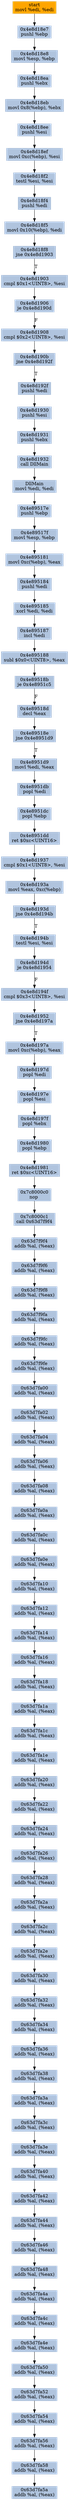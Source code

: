 digraph G {
node[shape=rectangle,style=filled,fillcolor=lightsteelblue,color=lightsteelblue]
bgcolor="transparent"
a0x4e8d18e5movl_edi_edi[label="start\nmovl %edi, %edi",color="lightgrey",fillcolor="orange"];
a0x4e8d18e7pushl_ebp[label="0x4e8d18e7\npushl %ebp"];
a0x4e8d18e8movl_esp_ebp[label="0x4e8d18e8\nmovl %esp, %ebp"];
a0x4e8d18eapushl_ebx[label="0x4e8d18ea\npushl %ebx"];
a0x4e8d18ebmovl_0x8ebp__ebx[label="0x4e8d18eb\nmovl 0x8(%ebp), %ebx"];
a0x4e8d18eepushl_esi[label="0x4e8d18ee\npushl %esi"];
a0x4e8d18efmovl_0xcebp__esi[label="0x4e8d18ef\nmovl 0xc(%ebp), %esi"];
a0x4e8d18f2testl_esi_esi[label="0x4e8d18f2\ntestl %esi, %esi"];
a0x4e8d18f4pushl_edi[label="0x4e8d18f4\npushl %edi"];
a0x4e8d18f5movl_0x10ebp__edi[label="0x4e8d18f5\nmovl 0x10(%ebp), %edi"];
a0x4e8d18f8jne_0x4e8d1903[label="0x4e8d18f8\njne 0x4e8d1903"];
a0x4e8d1903cmpl_0x1UINT8_esi[label="0x4e8d1903\ncmpl $0x1<UINT8>, %esi"];
a0x4e8d1906je_0x4e8d190d[label="0x4e8d1906\nje 0x4e8d190d"];
a0x4e8d1908cmpl_0x2UINT8_esi[label="0x4e8d1908\ncmpl $0x2<UINT8>, %esi"];
a0x4e8d190bjne_0x4e8d192f[label="0x4e8d190b\njne 0x4e8d192f"];
a0x4e8d192fpushl_edi[label="0x4e8d192f\npushl %edi"];
a0x4e8d1930pushl_esi[label="0x4e8d1930\npushl %esi"];
a0x4e8d1931pushl_ebx[label="0x4e8d1931\npushl %ebx"];
a0x4e8d1932call_DllMain[label="0x4e8d1932\ncall DllMain"];
a0x4e89517cmovl_edi_edi[label="DllMain\nmovl %edi, %edi"];
a0x4e89517epushl_ebp[label="0x4e89517e\npushl %ebp"];
a0x4e89517fmovl_esp_ebp[label="0x4e89517f\nmovl %esp, %ebp"];
a0x4e895181movl_0xcebp__eax[label="0x4e895181\nmovl 0xc(%ebp), %eax"];
a0x4e895184pushl_edi[label="0x4e895184\npushl %edi"];
a0x4e895185xorl_edi_edi[label="0x4e895185\nxorl %edi, %edi"];
a0x4e895187incl_edi[label="0x4e895187\nincl %edi"];
a0x4e895188subl_0x0UINT8_eax[label="0x4e895188\nsubl $0x0<UINT8>, %eax"];
a0x4e89518bje_0x4e8951c5[label="0x4e89518b\nje 0x4e8951c5"];
a0x4e89518ddecl_eax[label="0x4e89518d\ndecl %eax"];
a0x4e89518ejne_0x4e8951d9[label="0x4e89518e\njne 0x4e8951d9"];
a0x4e8951d9movl_edi_eax[label="0x4e8951d9\nmovl %edi, %eax"];
a0x4e8951dbpopl_edi[label="0x4e8951db\npopl %edi"];
a0x4e8951dcpopl_ebp[label="0x4e8951dc\npopl %ebp"];
a0x4e8951ddret_0xcUINT16[label="0x4e8951dd\nret $0xc<UINT16>"];
a0x4e8d1937cmpl_0x1UINT8_esi[label="0x4e8d1937\ncmpl $0x1<UINT8>, %esi"];
a0x4e8d193amovl_eax_0xcebp_[label="0x4e8d193a\nmovl %eax, 0xc(%ebp)"];
a0x4e8d193djne_0x4e8d194b[label="0x4e8d193d\njne 0x4e8d194b"];
a0x4e8d194btestl_esi_esi[label="0x4e8d194b\ntestl %esi, %esi"];
a0x4e8d194dje_0x4e8d1954[label="0x4e8d194d\nje 0x4e8d1954"];
a0x4e8d194fcmpl_0x3UINT8_esi[label="0x4e8d194f\ncmpl $0x3<UINT8>, %esi"];
a0x4e8d1952jne_0x4e8d197a[label="0x4e8d1952\njne 0x4e8d197a"];
a0x4e8d197amovl_0xcebp__eax[label="0x4e8d197a\nmovl 0xc(%ebp), %eax"];
a0x4e8d197dpopl_edi[label="0x4e8d197d\npopl %edi"];
a0x4e8d197epopl_esi[label="0x4e8d197e\npopl %esi"];
a0x4e8d197fpopl_ebx[label="0x4e8d197f\npopl %ebx"];
a0x4e8d1980popl_ebp[label="0x4e8d1980\npopl %ebp"];
a0x4e8d1981ret_0xcUINT16[label="0x4e8d1981\nret $0xc<UINT16>"];
a0x7c8000c0nop_[label="0x7c8000c0\nnop "];
a0x7c8000c1call_0x63d7f9f4[label="0x7c8000c1\ncall 0x63d7f9f4"];
a0x63d7f9f4addb_al_eax_[label="0x63d7f9f4\naddb %al, (%eax)"];
a0x63d7f9f6addb_al_eax_[label="0x63d7f9f6\naddb %al, (%eax)"];
a0x63d7f9f8addb_al_eax_[label="0x63d7f9f8\naddb %al, (%eax)"];
a0x63d7f9faaddb_al_eax_[label="0x63d7f9fa\naddb %al, (%eax)"];
a0x63d7f9fcaddb_al_eax_[label="0x63d7f9fc\naddb %al, (%eax)"];
a0x63d7f9feaddb_al_eax_[label="0x63d7f9fe\naddb %al, (%eax)"];
a0x63d7fa00addb_al_eax_[label="0x63d7fa00\naddb %al, (%eax)"];
a0x63d7fa02addb_al_eax_[label="0x63d7fa02\naddb %al, (%eax)"];
a0x63d7fa04addb_al_eax_[label="0x63d7fa04\naddb %al, (%eax)"];
a0x63d7fa06addb_al_eax_[label="0x63d7fa06\naddb %al, (%eax)"];
a0x63d7fa08addb_al_eax_[label="0x63d7fa08\naddb %al, (%eax)"];
a0x63d7fa0aaddb_al_eax_[label="0x63d7fa0a\naddb %al, (%eax)"];
a0x63d7fa0caddb_al_eax_[label="0x63d7fa0c\naddb %al, (%eax)"];
a0x63d7fa0eaddb_al_eax_[label="0x63d7fa0e\naddb %al, (%eax)"];
a0x63d7fa10addb_al_eax_[label="0x63d7fa10\naddb %al, (%eax)"];
a0x63d7fa12addb_al_eax_[label="0x63d7fa12\naddb %al, (%eax)"];
a0x63d7fa14addb_al_eax_[label="0x63d7fa14\naddb %al, (%eax)"];
a0x63d7fa16addb_al_eax_[label="0x63d7fa16\naddb %al, (%eax)"];
a0x63d7fa18addb_al_eax_[label="0x63d7fa18\naddb %al, (%eax)"];
a0x63d7fa1aaddb_al_eax_[label="0x63d7fa1a\naddb %al, (%eax)"];
a0x63d7fa1caddb_al_eax_[label="0x63d7fa1c\naddb %al, (%eax)"];
a0x63d7fa1eaddb_al_eax_[label="0x63d7fa1e\naddb %al, (%eax)"];
a0x63d7fa20addb_al_eax_[label="0x63d7fa20\naddb %al, (%eax)"];
a0x63d7fa22addb_al_eax_[label="0x63d7fa22\naddb %al, (%eax)"];
a0x63d7fa24addb_al_eax_[label="0x63d7fa24\naddb %al, (%eax)"];
a0x63d7fa26addb_al_eax_[label="0x63d7fa26\naddb %al, (%eax)"];
a0x63d7fa28addb_al_eax_[label="0x63d7fa28\naddb %al, (%eax)"];
a0x63d7fa2aaddb_al_eax_[label="0x63d7fa2a\naddb %al, (%eax)"];
a0x63d7fa2caddb_al_eax_[label="0x63d7fa2c\naddb %al, (%eax)"];
a0x63d7fa2eaddb_al_eax_[label="0x63d7fa2e\naddb %al, (%eax)"];
a0x63d7fa30addb_al_eax_[label="0x63d7fa30\naddb %al, (%eax)"];
a0x63d7fa32addb_al_eax_[label="0x63d7fa32\naddb %al, (%eax)"];
a0x63d7fa34addb_al_eax_[label="0x63d7fa34\naddb %al, (%eax)"];
a0x63d7fa36addb_al_eax_[label="0x63d7fa36\naddb %al, (%eax)"];
a0x63d7fa38addb_al_eax_[label="0x63d7fa38\naddb %al, (%eax)"];
a0x63d7fa3aaddb_al_eax_[label="0x63d7fa3a\naddb %al, (%eax)"];
a0x63d7fa3caddb_al_eax_[label="0x63d7fa3c\naddb %al, (%eax)"];
a0x63d7fa3eaddb_al_eax_[label="0x63d7fa3e\naddb %al, (%eax)"];
a0x63d7fa40addb_al_eax_[label="0x63d7fa40\naddb %al, (%eax)"];
a0x63d7fa42addb_al_eax_[label="0x63d7fa42\naddb %al, (%eax)"];
a0x63d7fa44addb_al_eax_[label="0x63d7fa44\naddb %al, (%eax)"];
a0x63d7fa46addb_al_eax_[label="0x63d7fa46\naddb %al, (%eax)"];
a0x63d7fa48addb_al_eax_[label="0x63d7fa48\naddb %al, (%eax)"];
a0x63d7fa4aaddb_al_eax_[label="0x63d7fa4a\naddb %al, (%eax)"];
a0x63d7fa4caddb_al_eax_[label="0x63d7fa4c\naddb %al, (%eax)"];
a0x63d7fa4eaddb_al_eax_[label="0x63d7fa4e\naddb %al, (%eax)"];
a0x63d7fa50addb_al_eax_[label="0x63d7fa50\naddb %al, (%eax)"];
a0x63d7fa52addb_al_eax_[label="0x63d7fa52\naddb %al, (%eax)"];
a0x63d7fa54addb_al_eax_[label="0x63d7fa54\naddb %al, (%eax)"];
a0x63d7fa56addb_al_eax_[label="0x63d7fa56\naddb %al, (%eax)"];
a0x63d7fa58addb_al_eax_[label="0x63d7fa58\naddb %al, (%eax)"];
a0x63d7fa5aaddb_al_eax_[label="0x63d7fa5a\naddb %al, (%eax)"];
a0x4e8d18e5movl_edi_edi -> a0x4e8d18e7pushl_ebp [color="#000000"];
a0x4e8d18e7pushl_ebp -> a0x4e8d18e8movl_esp_ebp [color="#000000"];
a0x4e8d18e8movl_esp_ebp -> a0x4e8d18eapushl_ebx [color="#000000"];
a0x4e8d18eapushl_ebx -> a0x4e8d18ebmovl_0x8ebp__ebx [color="#000000"];
a0x4e8d18ebmovl_0x8ebp__ebx -> a0x4e8d18eepushl_esi [color="#000000"];
a0x4e8d18eepushl_esi -> a0x4e8d18efmovl_0xcebp__esi [color="#000000"];
a0x4e8d18efmovl_0xcebp__esi -> a0x4e8d18f2testl_esi_esi [color="#000000"];
a0x4e8d18f2testl_esi_esi -> a0x4e8d18f4pushl_edi [color="#000000"];
a0x4e8d18f4pushl_edi -> a0x4e8d18f5movl_0x10ebp__edi [color="#000000"];
a0x4e8d18f5movl_0x10ebp__edi -> a0x4e8d18f8jne_0x4e8d1903 [color="#000000"];
a0x4e8d18f8jne_0x4e8d1903 -> a0x4e8d1903cmpl_0x1UINT8_esi [color="#000000",label="T"];
a0x4e8d1903cmpl_0x1UINT8_esi -> a0x4e8d1906je_0x4e8d190d [color="#000000"];
a0x4e8d1906je_0x4e8d190d -> a0x4e8d1908cmpl_0x2UINT8_esi [color="#000000",label="F"];
a0x4e8d1908cmpl_0x2UINT8_esi -> a0x4e8d190bjne_0x4e8d192f [color="#000000"];
a0x4e8d190bjne_0x4e8d192f -> a0x4e8d192fpushl_edi [color="#000000",label="T"];
a0x4e8d192fpushl_edi -> a0x4e8d1930pushl_esi [color="#000000"];
a0x4e8d1930pushl_esi -> a0x4e8d1931pushl_ebx [color="#000000"];
a0x4e8d1931pushl_ebx -> a0x4e8d1932call_DllMain [color="#000000"];
a0x4e8d1932call_DllMain -> a0x4e89517cmovl_edi_edi [color="#000000"];
a0x4e89517cmovl_edi_edi -> a0x4e89517epushl_ebp [color="#000000"];
a0x4e89517epushl_ebp -> a0x4e89517fmovl_esp_ebp [color="#000000"];
a0x4e89517fmovl_esp_ebp -> a0x4e895181movl_0xcebp__eax [color="#000000"];
a0x4e895181movl_0xcebp__eax -> a0x4e895184pushl_edi [color="#000000"];
a0x4e895184pushl_edi -> a0x4e895185xorl_edi_edi [color="#000000"];
a0x4e895185xorl_edi_edi -> a0x4e895187incl_edi [color="#000000"];
a0x4e895187incl_edi -> a0x4e895188subl_0x0UINT8_eax [color="#000000"];
a0x4e895188subl_0x0UINT8_eax -> a0x4e89518bje_0x4e8951c5 [color="#000000"];
a0x4e89518bje_0x4e8951c5 -> a0x4e89518ddecl_eax [color="#000000",label="F"];
a0x4e89518ddecl_eax -> a0x4e89518ejne_0x4e8951d9 [color="#000000"];
a0x4e89518ejne_0x4e8951d9 -> a0x4e8951d9movl_edi_eax [color="#000000",label="T"];
a0x4e8951d9movl_edi_eax -> a0x4e8951dbpopl_edi [color="#000000"];
a0x4e8951dbpopl_edi -> a0x4e8951dcpopl_ebp [color="#000000"];
a0x4e8951dcpopl_ebp -> a0x4e8951ddret_0xcUINT16 [color="#000000"];
a0x4e8951ddret_0xcUINT16 -> a0x4e8d1937cmpl_0x1UINT8_esi [color="#000000"];
a0x4e8d1937cmpl_0x1UINT8_esi -> a0x4e8d193amovl_eax_0xcebp_ [color="#000000"];
a0x4e8d193amovl_eax_0xcebp_ -> a0x4e8d193djne_0x4e8d194b [color="#000000"];
a0x4e8d193djne_0x4e8d194b -> a0x4e8d194btestl_esi_esi [color="#000000",label="T"];
a0x4e8d194btestl_esi_esi -> a0x4e8d194dje_0x4e8d1954 [color="#000000"];
a0x4e8d194dje_0x4e8d1954 -> a0x4e8d194fcmpl_0x3UINT8_esi [color="#000000",label="F"];
a0x4e8d194fcmpl_0x3UINT8_esi -> a0x4e8d1952jne_0x4e8d197a [color="#000000"];
a0x4e8d1952jne_0x4e8d197a -> a0x4e8d197amovl_0xcebp__eax [color="#000000",label="T"];
a0x4e8d197amovl_0xcebp__eax -> a0x4e8d197dpopl_edi [color="#000000"];
a0x4e8d197dpopl_edi -> a0x4e8d197epopl_esi [color="#000000"];
a0x4e8d197epopl_esi -> a0x4e8d197fpopl_ebx [color="#000000"];
a0x4e8d197fpopl_ebx -> a0x4e8d1980popl_ebp [color="#000000"];
a0x4e8d1980popl_ebp -> a0x4e8d1981ret_0xcUINT16 [color="#000000"];
a0x4e8d1981ret_0xcUINT16 -> a0x7c8000c0nop_ [color="#000000"];
a0x7c8000c0nop_ -> a0x7c8000c1call_0x63d7f9f4 [color="#000000"];
a0x7c8000c1call_0x63d7f9f4 -> a0x63d7f9f4addb_al_eax_ [color="#000000"];
a0x63d7f9f4addb_al_eax_ -> a0x63d7f9f6addb_al_eax_ [color="#000000"];
a0x63d7f9f6addb_al_eax_ -> a0x63d7f9f8addb_al_eax_ [color="#000000"];
a0x63d7f9f8addb_al_eax_ -> a0x63d7f9faaddb_al_eax_ [color="#000000"];
a0x63d7f9faaddb_al_eax_ -> a0x63d7f9fcaddb_al_eax_ [color="#000000"];
a0x63d7f9fcaddb_al_eax_ -> a0x63d7f9feaddb_al_eax_ [color="#000000"];
a0x63d7f9feaddb_al_eax_ -> a0x63d7fa00addb_al_eax_ [color="#000000"];
a0x63d7fa00addb_al_eax_ -> a0x63d7fa02addb_al_eax_ [color="#000000"];
a0x63d7fa02addb_al_eax_ -> a0x63d7fa04addb_al_eax_ [color="#000000"];
a0x63d7fa04addb_al_eax_ -> a0x63d7fa06addb_al_eax_ [color="#000000"];
a0x63d7fa06addb_al_eax_ -> a0x63d7fa08addb_al_eax_ [color="#000000"];
a0x63d7fa08addb_al_eax_ -> a0x63d7fa0aaddb_al_eax_ [color="#000000"];
a0x63d7fa0aaddb_al_eax_ -> a0x63d7fa0caddb_al_eax_ [color="#000000"];
a0x63d7fa0caddb_al_eax_ -> a0x63d7fa0eaddb_al_eax_ [color="#000000"];
a0x63d7fa0eaddb_al_eax_ -> a0x63d7fa10addb_al_eax_ [color="#000000"];
a0x63d7fa10addb_al_eax_ -> a0x63d7fa12addb_al_eax_ [color="#000000"];
a0x63d7fa12addb_al_eax_ -> a0x63d7fa14addb_al_eax_ [color="#000000"];
a0x63d7fa14addb_al_eax_ -> a0x63d7fa16addb_al_eax_ [color="#000000"];
a0x63d7fa16addb_al_eax_ -> a0x63d7fa18addb_al_eax_ [color="#000000"];
a0x63d7fa18addb_al_eax_ -> a0x63d7fa1aaddb_al_eax_ [color="#000000"];
a0x63d7fa1aaddb_al_eax_ -> a0x63d7fa1caddb_al_eax_ [color="#000000"];
a0x63d7fa1caddb_al_eax_ -> a0x63d7fa1eaddb_al_eax_ [color="#000000"];
a0x63d7fa1eaddb_al_eax_ -> a0x63d7fa20addb_al_eax_ [color="#000000"];
a0x63d7fa20addb_al_eax_ -> a0x63d7fa22addb_al_eax_ [color="#000000"];
a0x63d7fa22addb_al_eax_ -> a0x63d7fa24addb_al_eax_ [color="#000000"];
a0x63d7fa24addb_al_eax_ -> a0x63d7fa26addb_al_eax_ [color="#000000"];
a0x63d7fa26addb_al_eax_ -> a0x63d7fa28addb_al_eax_ [color="#000000"];
a0x63d7fa28addb_al_eax_ -> a0x63d7fa2aaddb_al_eax_ [color="#000000"];
a0x63d7fa2aaddb_al_eax_ -> a0x63d7fa2caddb_al_eax_ [color="#000000"];
a0x63d7fa2caddb_al_eax_ -> a0x63d7fa2eaddb_al_eax_ [color="#000000"];
a0x63d7fa2eaddb_al_eax_ -> a0x63d7fa30addb_al_eax_ [color="#000000"];
a0x63d7fa30addb_al_eax_ -> a0x63d7fa32addb_al_eax_ [color="#000000"];
a0x63d7fa32addb_al_eax_ -> a0x63d7fa34addb_al_eax_ [color="#000000"];
a0x63d7fa34addb_al_eax_ -> a0x63d7fa36addb_al_eax_ [color="#000000"];
a0x63d7fa36addb_al_eax_ -> a0x63d7fa38addb_al_eax_ [color="#000000"];
a0x63d7fa38addb_al_eax_ -> a0x63d7fa3aaddb_al_eax_ [color="#000000"];
a0x63d7fa3aaddb_al_eax_ -> a0x63d7fa3caddb_al_eax_ [color="#000000"];
a0x63d7fa3caddb_al_eax_ -> a0x63d7fa3eaddb_al_eax_ [color="#000000"];
a0x63d7fa3eaddb_al_eax_ -> a0x63d7fa40addb_al_eax_ [color="#000000"];
a0x63d7fa40addb_al_eax_ -> a0x63d7fa42addb_al_eax_ [color="#000000"];
a0x63d7fa42addb_al_eax_ -> a0x63d7fa44addb_al_eax_ [color="#000000"];
a0x63d7fa44addb_al_eax_ -> a0x63d7fa46addb_al_eax_ [color="#000000"];
a0x63d7fa46addb_al_eax_ -> a0x63d7fa48addb_al_eax_ [color="#000000"];
a0x63d7fa48addb_al_eax_ -> a0x63d7fa4aaddb_al_eax_ [color="#000000"];
a0x63d7fa4aaddb_al_eax_ -> a0x63d7fa4caddb_al_eax_ [color="#000000"];
a0x63d7fa4caddb_al_eax_ -> a0x63d7fa4eaddb_al_eax_ [color="#000000"];
a0x63d7fa4eaddb_al_eax_ -> a0x63d7fa50addb_al_eax_ [color="#000000"];
a0x63d7fa50addb_al_eax_ -> a0x63d7fa52addb_al_eax_ [color="#000000"];
a0x63d7fa52addb_al_eax_ -> a0x63d7fa54addb_al_eax_ [color="#000000"];
a0x63d7fa54addb_al_eax_ -> a0x63d7fa56addb_al_eax_ [color="#000000"];
a0x63d7fa56addb_al_eax_ -> a0x63d7fa58addb_al_eax_ [color="#000000"];
a0x63d7fa58addb_al_eax_ -> a0x63d7fa5aaddb_al_eax_ [color="#000000"];
}
